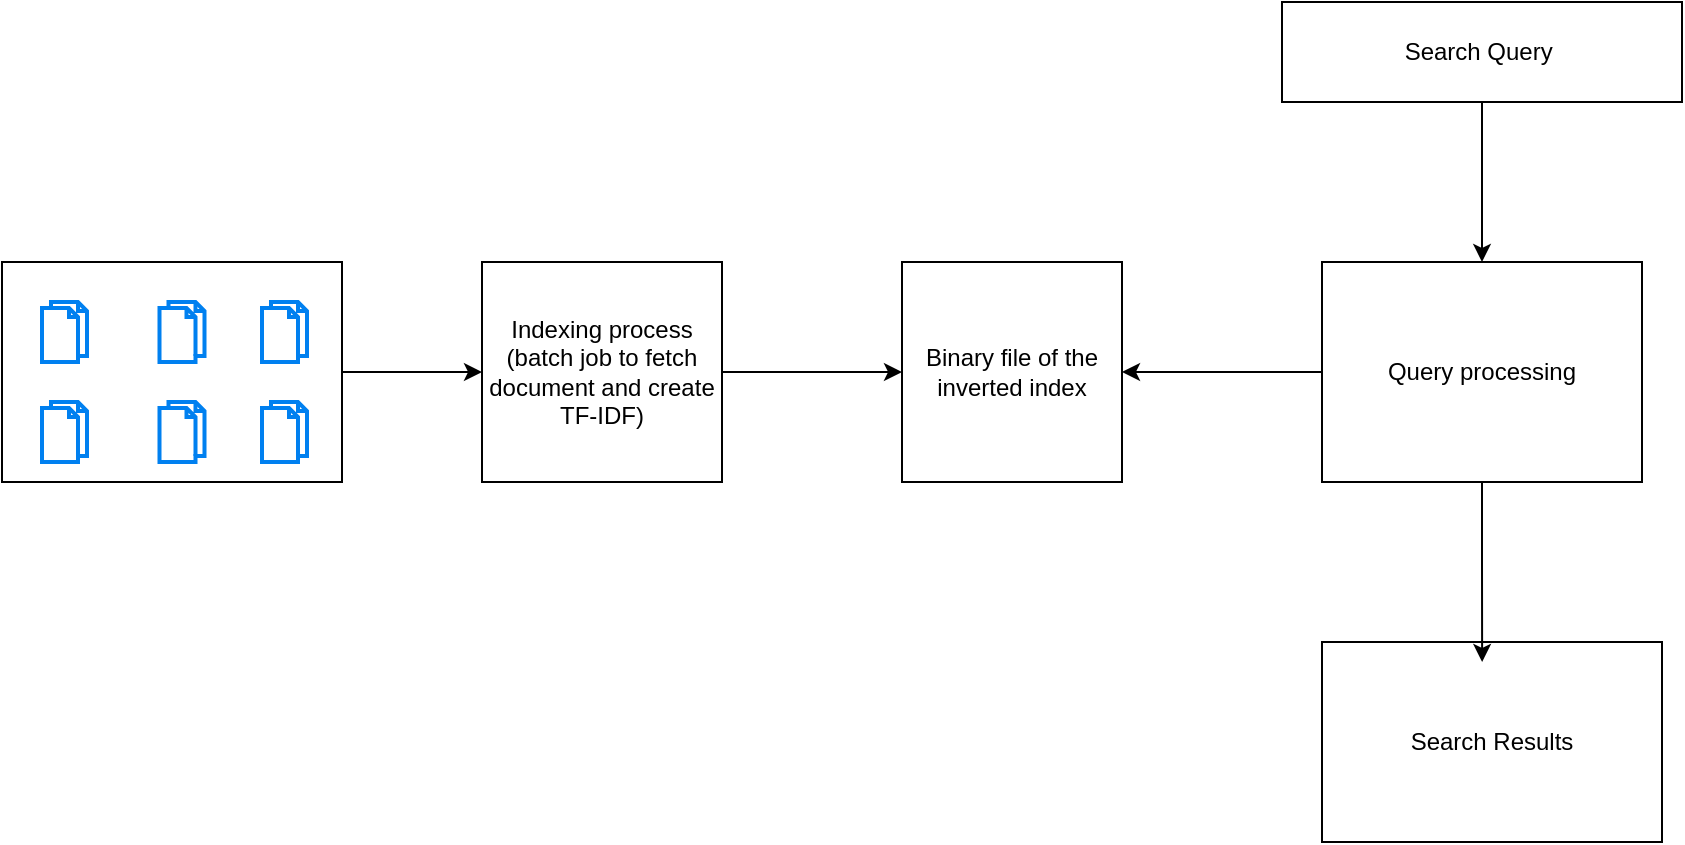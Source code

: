 <mxfile version="24.8.6">
  <diagram name="Page-1" id="1ji5TfFiK6LghVPrKeln">
    <mxGraphModel dx="1434" dy="761" grid="1" gridSize="10" guides="1" tooltips="1" connect="1" arrows="1" fold="1" page="1" pageScale="1" pageWidth="827" pageHeight="1169" math="0" shadow="0">
      <root>
        <mxCell id="0" />
        <mxCell id="1" parent="0" />
        <mxCell id="tKXrXzJbyVwYyDU3e6YU-1" style="edgeStyle=orthogonalEdgeStyle;rounded=0;orthogonalLoop=1;jettySize=auto;html=1;entryX=0;entryY=0.5;entryDx=0;entryDy=0;" edge="1" parent="1" source="tKXrXzJbyVwYyDU3e6YU-2" target="tKXrXzJbyVwYyDU3e6YU-10">
          <mxGeometry relative="1" as="geometry" />
        </mxCell>
        <mxCell id="tKXrXzJbyVwYyDU3e6YU-2" value="" style="rounded=0;whiteSpace=wrap;html=1;" vertex="1" parent="1">
          <mxGeometry x="30" y="160" width="170" height="110" as="geometry" />
        </mxCell>
        <mxCell id="tKXrXzJbyVwYyDU3e6YU-3" value="" style="html=1;verticalLabelPosition=bottom;align=center;labelBackgroundColor=#ffffff;verticalAlign=top;strokeWidth=2;strokeColor=#0080F0;shadow=0;dashed=0;shape=mxgraph.ios7.icons.documents;" vertex="1" parent="1">
          <mxGeometry x="50" y="180" width="22.5" height="30" as="geometry" />
        </mxCell>
        <mxCell id="tKXrXzJbyVwYyDU3e6YU-4" value="" style="html=1;verticalLabelPosition=bottom;align=center;labelBackgroundColor=#ffffff;verticalAlign=top;strokeWidth=2;strokeColor=#0080F0;shadow=0;dashed=0;shape=mxgraph.ios7.icons.documents;" vertex="1" parent="1">
          <mxGeometry x="108.75" y="180" width="22.5" height="30" as="geometry" />
        </mxCell>
        <mxCell id="tKXrXzJbyVwYyDU3e6YU-5" value="" style="html=1;verticalLabelPosition=bottom;align=center;labelBackgroundColor=#ffffff;verticalAlign=top;strokeWidth=2;strokeColor=#0080F0;shadow=0;dashed=0;shape=mxgraph.ios7.icons.documents;" vertex="1" parent="1">
          <mxGeometry x="160" y="180" width="22.5" height="30" as="geometry" />
        </mxCell>
        <mxCell id="tKXrXzJbyVwYyDU3e6YU-6" value="" style="html=1;verticalLabelPosition=bottom;align=center;labelBackgroundColor=#ffffff;verticalAlign=top;strokeWidth=2;strokeColor=#0080F0;shadow=0;dashed=0;shape=mxgraph.ios7.icons.documents;" vertex="1" parent="1">
          <mxGeometry x="50" y="230" width="22.5" height="30" as="geometry" />
        </mxCell>
        <mxCell id="tKXrXzJbyVwYyDU3e6YU-7" value="" style="html=1;verticalLabelPosition=bottom;align=center;labelBackgroundColor=#ffffff;verticalAlign=top;strokeWidth=2;strokeColor=#0080F0;shadow=0;dashed=0;shape=mxgraph.ios7.icons.documents;" vertex="1" parent="1">
          <mxGeometry x="108.75" y="230" width="22.5" height="30" as="geometry" />
        </mxCell>
        <mxCell id="tKXrXzJbyVwYyDU3e6YU-8" value="" style="html=1;verticalLabelPosition=bottom;align=center;labelBackgroundColor=#ffffff;verticalAlign=top;strokeWidth=2;strokeColor=#0080F0;shadow=0;dashed=0;shape=mxgraph.ios7.icons.documents;" vertex="1" parent="1">
          <mxGeometry x="160" y="230" width="22.5" height="30" as="geometry" />
        </mxCell>
        <mxCell id="tKXrXzJbyVwYyDU3e6YU-9" style="edgeStyle=orthogonalEdgeStyle;rounded=0;orthogonalLoop=1;jettySize=auto;html=1;entryX=0;entryY=0.5;entryDx=0;entryDy=0;" edge="1" parent="1" source="tKXrXzJbyVwYyDU3e6YU-10" target="tKXrXzJbyVwYyDU3e6YU-11">
          <mxGeometry relative="1" as="geometry" />
        </mxCell>
        <mxCell id="tKXrXzJbyVwYyDU3e6YU-10" value="&lt;div&gt;Indexing process&lt;/div&gt;&lt;div&gt;(batch job to fetch document and create TF-IDF)&lt;/div&gt;" style="rounded=0;whiteSpace=wrap;html=1;" vertex="1" parent="1">
          <mxGeometry x="270" y="160" width="120" height="110" as="geometry" />
        </mxCell>
        <mxCell id="tKXrXzJbyVwYyDU3e6YU-11" value="Binary file of the inverted index" style="whiteSpace=wrap;html=1;aspect=fixed;" vertex="1" parent="1">
          <mxGeometry x="480" y="160" width="110" height="110" as="geometry" />
        </mxCell>
        <mxCell id="tKXrXzJbyVwYyDU3e6YU-12" style="edgeStyle=orthogonalEdgeStyle;rounded=0;orthogonalLoop=1;jettySize=auto;html=1;entryX=1;entryY=0.5;entryDx=0;entryDy=0;" edge="1" parent="1" source="tKXrXzJbyVwYyDU3e6YU-13" target="tKXrXzJbyVwYyDU3e6YU-11">
          <mxGeometry relative="1" as="geometry" />
        </mxCell>
        <mxCell id="tKXrXzJbyVwYyDU3e6YU-13" value="Query processing" style="rounded=0;whiteSpace=wrap;html=1;" vertex="1" parent="1">
          <mxGeometry x="690" y="160" width="160" height="110" as="geometry" />
        </mxCell>
        <mxCell id="tKXrXzJbyVwYyDU3e6YU-14" style="edgeStyle=orthogonalEdgeStyle;rounded=0;orthogonalLoop=1;jettySize=auto;html=1;entryX=0.5;entryY=0;entryDx=0;entryDy=0;" edge="1" parent="1" source="tKXrXzJbyVwYyDU3e6YU-15" target="tKXrXzJbyVwYyDU3e6YU-13">
          <mxGeometry relative="1" as="geometry" />
        </mxCell>
        <mxCell id="tKXrXzJbyVwYyDU3e6YU-15" value="Search Query&amp;nbsp;" style="rounded=0;whiteSpace=wrap;html=1;" vertex="1" parent="1">
          <mxGeometry x="670" y="30" width="200" height="50" as="geometry" />
        </mxCell>
        <mxCell id="tKXrXzJbyVwYyDU3e6YU-16" value="Search Results" style="rounded=0;whiteSpace=wrap;html=1;" vertex="1" parent="1">
          <mxGeometry x="690" y="350" width="170" height="100" as="geometry" />
        </mxCell>
        <mxCell id="tKXrXzJbyVwYyDU3e6YU-17" style="edgeStyle=orthogonalEdgeStyle;rounded=0;orthogonalLoop=1;jettySize=auto;html=1;entryX=0.471;entryY=0.1;entryDx=0;entryDy=0;entryPerimeter=0;" edge="1" parent="1" source="tKXrXzJbyVwYyDU3e6YU-13" target="tKXrXzJbyVwYyDU3e6YU-16">
          <mxGeometry relative="1" as="geometry" />
        </mxCell>
      </root>
    </mxGraphModel>
  </diagram>
</mxfile>
